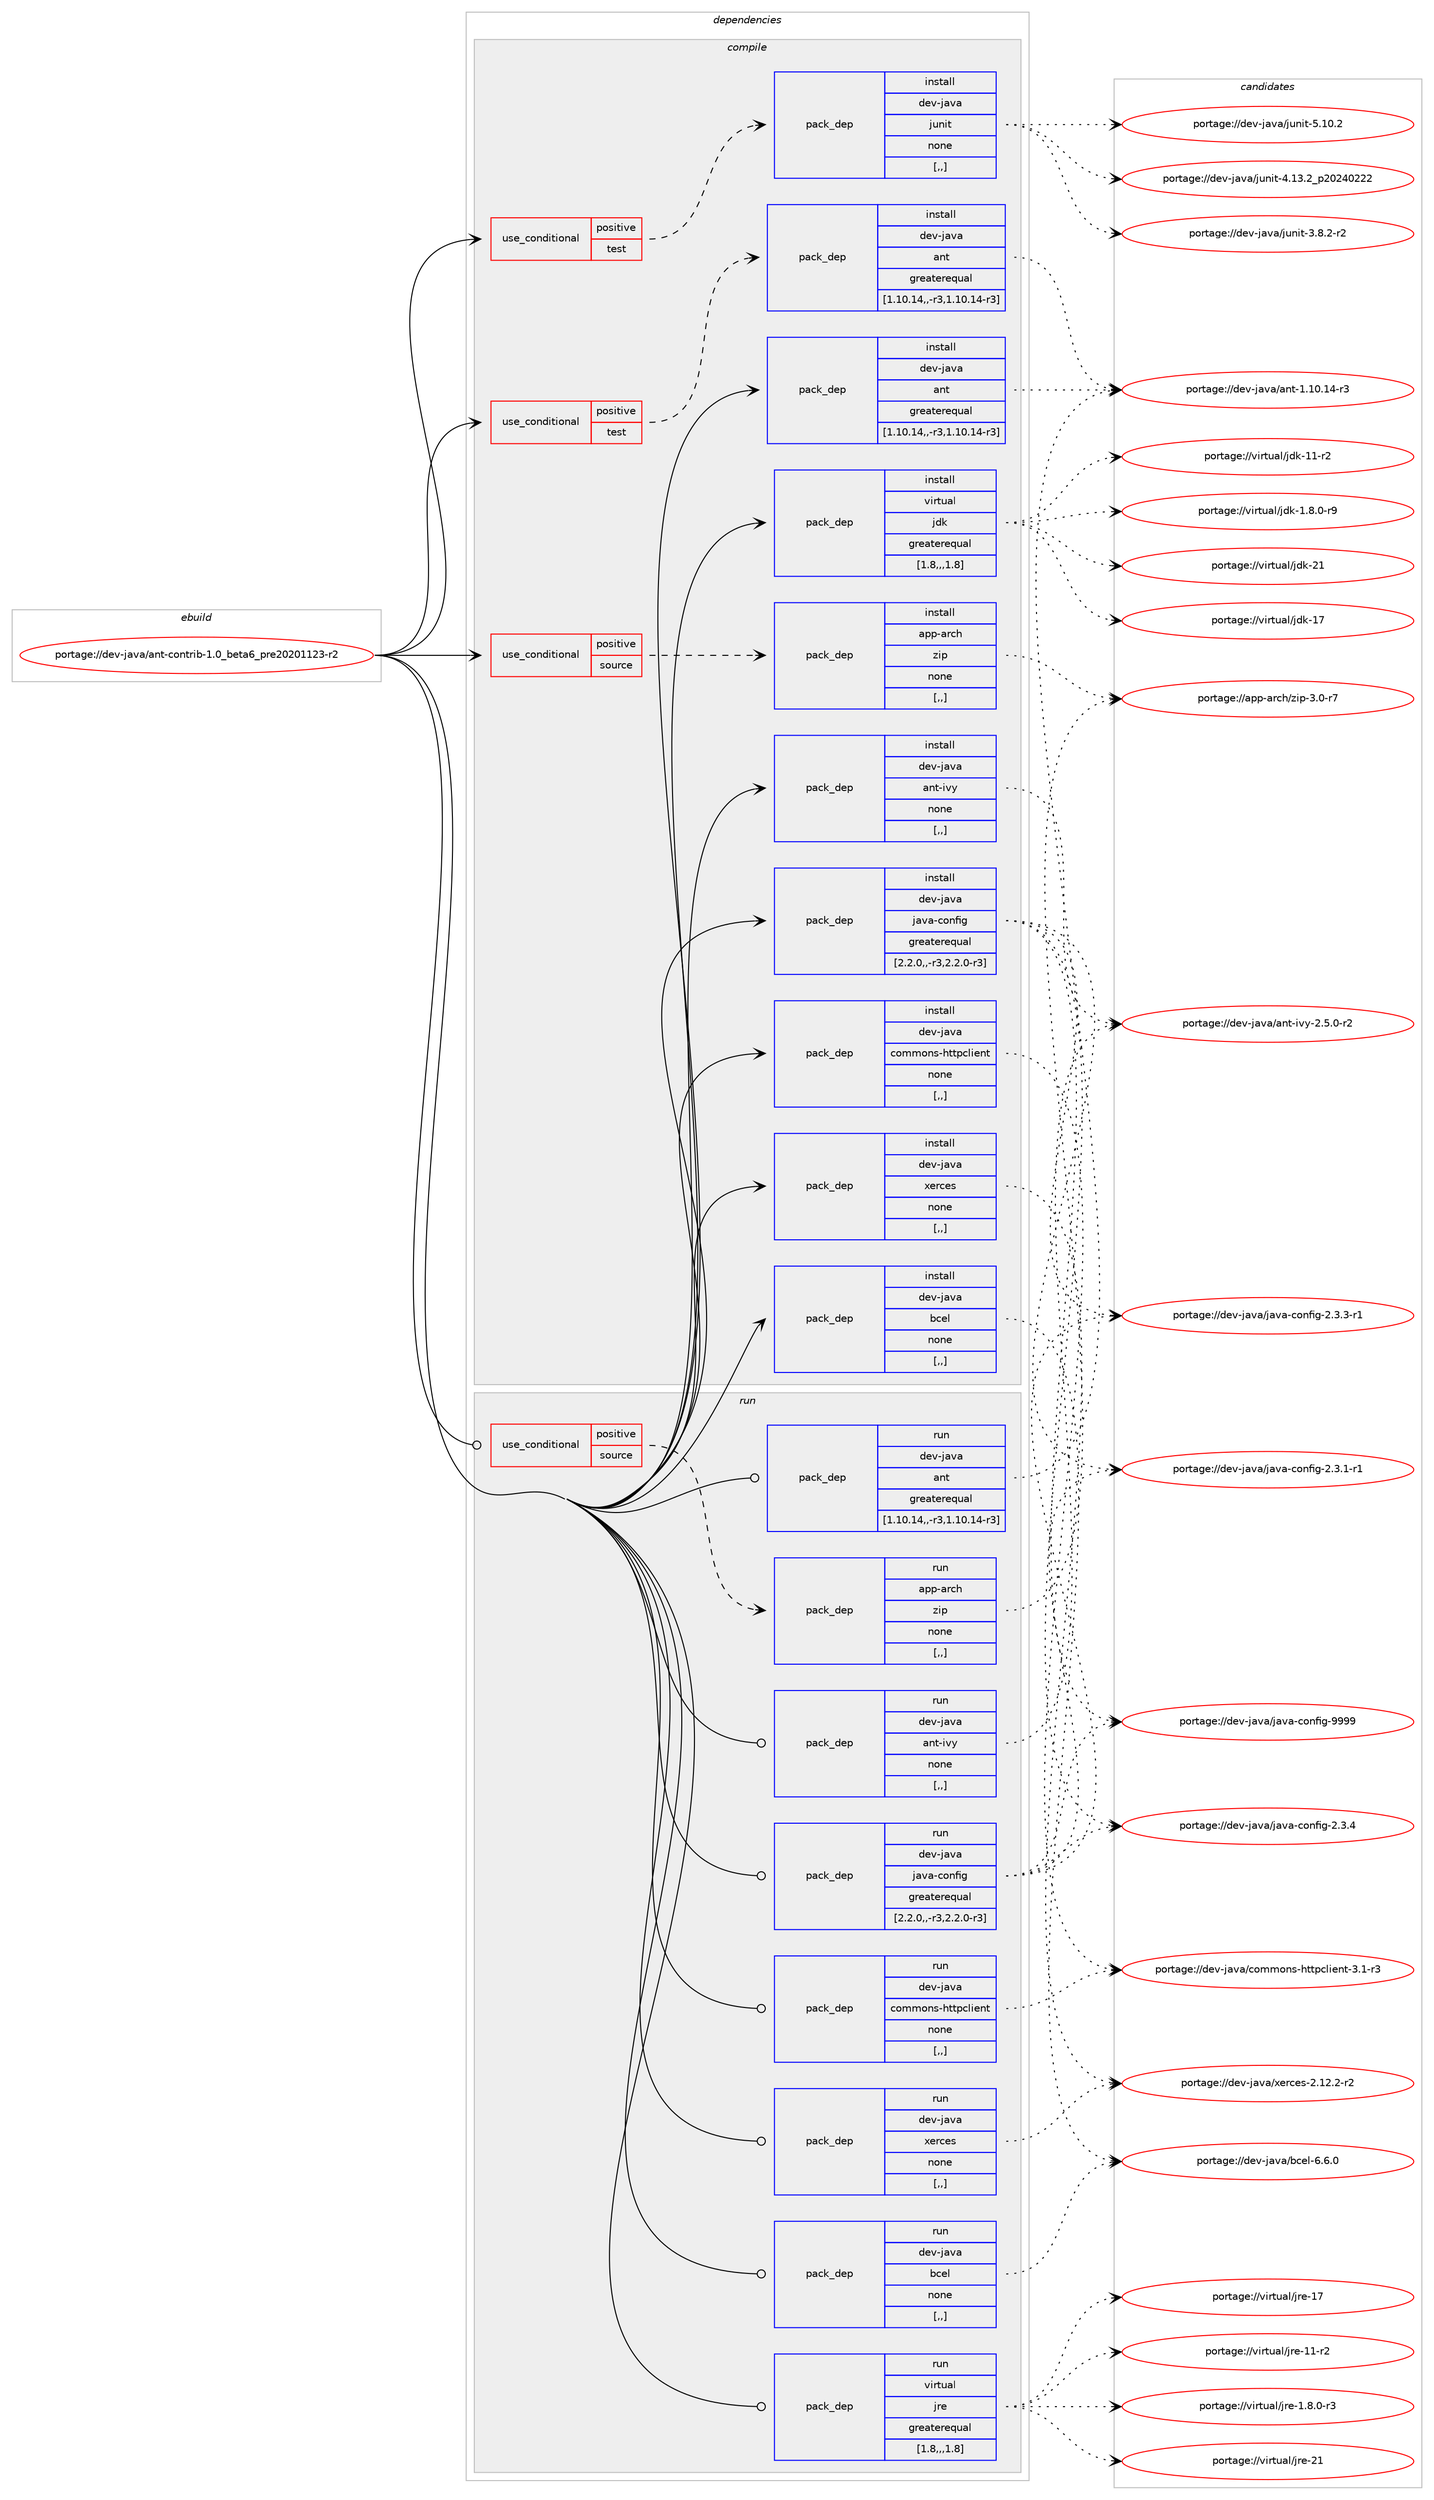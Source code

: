 digraph prolog {

# *************
# Graph options
# *************

newrank=true;
concentrate=true;
compound=true;
graph [rankdir=LR,fontname=Helvetica,fontsize=10,ranksep=1.5];#, ranksep=2.5, nodesep=0.2];
edge  [arrowhead=vee];
node  [fontname=Helvetica,fontsize=10];

# **********
# The ebuild
# **********

subgraph cluster_leftcol {
color=gray;
rank=same;
label=<<i>ebuild</i>>;
id [label="portage://dev-java/ant-contrib-1.0_beta6_pre20201123-r2", color=red, width=4, href="../dev-java/ant-contrib-1.0_beta6_pre20201123-r2.svg"];
}

# ****************
# The dependencies
# ****************

subgraph cluster_midcol {
color=gray;
label=<<i>dependencies</i>>;
subgraph cluster_compile {
fillcolor="#eeeeee";
style=filled;
label=<<i>compile</i>>;
subgraph cond21304 {
dependency91804 [label=<<TABLE BORDER="0" CELLBORDER="1" CELLSPACING="0" CELLPADDING="4"><TR><TD ROWSPAN="3" CELLPADDING="10">use_conditional</TD></TR><TR><TD>positive</TD></TR><TR><TD>source</TD></TR></TABLE>>, shape=none, color=red];
subgraph pack69457 {
dependency91805 [label=<<TABLE BORDER="0" CELLBORDER="1" CELLSPACING="0" CELLPADDING="4" WIDTH="220"><TR><TD ROWSPAN="6" CELLPADDING="30">pack_dep</TD></TR><TR><TD WIDTH="110">install</TD></TR><TR><TD>app-arch</TD></TR><TR><TD>zip</TD></TR><TR><TD>none</TD></TR><TR><TD>[,,]</TD></TR></TABLE>>, shape=none, color=blue];
}
dependency91804:e -> dependency91805:w [weight=20,style="dashed",arrowhead="vee"];
}
id:e -> dependency91804:w [weight=20,style="solid",arrowhead="vee"];
subgraph cond21305 {
dependency91806 [label=<<TABLE BORDER="0" CELLBORDER="1" CELLSPACING="0" CELLPADDING="4"><TR><TD ROWSPAN="3" CELLPADDING="10">use_conditional</TD></TR><TR><TD>positive</TD></TR><TR><TD>test</TD></TR></TABLE>>, shape=none, color=red];
subgraph pack69458 {
dependency91807 [label=<<TABLE BORDER="0" CELLBORDER="1" CELLSPACING="0" CELLPADDING="4" WIDTH="220"><TR><TD ROWSPAN="6" CELLPADDING="30">pack_dep</TD></TR><TR><TD WIDTH="110">install</TD></TR><TR><TD>dev-java</TD></TR><TR><TD>ant</TD></TR><TR><TD>greaterequal</TD></TR><TR><TD>[1.10.14,,-r3,1.10.14-r3]</TD></TR></TABLE>>, shape=none, color=blue];
}
dependency91806:e -> dependency91807:w [weight=20,style="dashed",arrowhead="vee"];
}
id:e -> dependency91806:w [weight=20,style="solid",arrowhead="vee"];
subgraph cond21306 {
dependency91808 [label=<<TABLE BORDER="0" CELLBORDER="1" CELLSPACING="0" CELLPADDING="4"><TR><TD ROWSPAN="3" CELLPADDING="10">use_conditional</TD></TR><TR><TD>positive</TD></TR><TR><TD>test</TD></TR></TABLE>>, shape=none, color=red];
subgraph pack69459 {
dependency91809 [label=<<TABLE BORDER="0" CELLBORDER="1" CELLSPACING="0" CELLPADDING="4" WIDTH="220"><TR><TD ROWSPAN="6" CELLPADDING="30">pack_dep</TD></TR><TR><TD WIDTH="110">install</TD></TR><TR><TD>dev-java</TD></TR><TR><TD>junit</TD></TR><TR><TD>none</TD></TR><TR><TD>[,,]</TD></TR></TABLE>>, shape=none, color=blue];
}
dependency91808:e -> dependency91809:w [weight=20,style="dashed",arrowhead="vee"];
}
id:e -> dependency91808:w [weight=20,style="solid",arrowhead="vee"];
subgraph pack69460 {
dependency91810 [label=<<TABLE BORDER="0" CELLBORDER="1" CELLSPACING="0" CELLPADDING="4" WIDTH="220"><TR><TD ROWSPAN="6" CELLPADDING="30">pack_dep</TD></TR><TR><TD WIDTH="110">install</TD></TR><TR><TD>dev-java</TD></TR><TR><TD>ant</TD></TR><TR><TD>greaterequal</TD></TR><TR><TD>[1.10.14,,-r3,1.10.14-r3]</TD></TR></TABLE>>, shape=none, color=blue];
}
id:e -> dependency91810:w [weight=20,style="solid",arrowhead="vee"];
subgraph pack69461 {
dependency91811 [label=<<TABLE BORDER="0" CELLBORDER="1" CELLSPACING="0" CELLPADDING="4" WIDTH="220"><TR><TD ROWSPAN="6" CELLPADDING="30">pack_dep</TD></TR><TR><TD WIDTH="110">install</TD></TR><TR><TD>dev-java</TD></TR><TR><TD>ant-ivy</TD></TR><TR><TD>none</TD></TR><TR><TD>[,,]</TD></TR></TABLE>>, shape=none, color=blue];
}
id:e -> dependency91811:w [weight=20,style="solid",arrowhead="vee"];
subgraph pack69462 {
dependency91812 [label=<<TABLE BORDER="0" CELLBORDER="1" CELLSPACING="0" CELLPADDING="4" WIDTH="220"><TR><TD ROWSPAN="6" CELLPADDING="30">pack_dep</TD></TR><TR><TD WIDTH="110">install</TD></TR><TR><TD>dev-java</TD></TR><TR><TD>bcel</TD></TR><TR><TD>none</TD></TR><TR><TD>[,,]</TD></TR></TABLE>>, shape=none, color=blue];
}
id:e -> dependency91812:w [weight=20,style="solid",arrowhead="vee"];
subgraph pack69463 {
dependency91813 [label=<<TABLE BORDER="0" CELLBORDER="1" CELLSPACING="0" CELLPADDING="4" WIDTH="220"><TR><TD ROWSPAN="6" CELLPADDING="30">pack_dep</TD></TR><TR><TD WIDTH="110">install</TD></TR><TR><TD>dev-java</TD></TR><TR><TD>commons-httpclient</TD></TR><TR><TD>none</TD></TR><TR><TD>[,,]</TD></TR></TABLE>>, shape=none, color=blue];
}
id:e -> dependency91813:w [weight=20,style="solid",arrowhead="vee"];
subgraph pack69464 {
dependency91814 [label=<<TABLE BORDER="0" CELLBORDER="1" CELLSPACING="0" CELLPADDING="4" WIDTH="220"><TR><TD ROWSPAN="6" CELLPADDING="30">pack_dep</TD></TR><TR><TD WIDTH="110">install</TD></TR><TR><TD>dev-java</TD></TR><TR><TD>java-config</TD></TR><TR><TD>greaterequal</TD></TR><TR><TD>[2.2.0,,-r3,2.2.0-r3]</TD></TR></TABLE>>, shape=none, color=blue];
}
id:e -> dependency91814:w [weight=20,style="solid",arrowhead="vee"];
subgraph pack69465 {
dependency91815 [label=<<TABLE BORDER="0" CELLBORDER="1" CELLSPACING="0" CELLPADDING="4" WIDTH="220"><TR><TD ROWSPAN="6" CELLPADDING="30">pack_dep</TD></TR><TR><TD WIDTH="110">install</TD></TR><TR><TD>dev-java</TD></TR><TR><TD>xerces</TD></TR><TR><TD>none</TD></TR><TR><TD>[,,]</TD></TR></TABLE>>, shape=none, color=blue];
}
id:e -> dependency91815:w [weight=20,style="solid",arrowhead="vee"];
subgraph pack69466 {
dependency91816 [label=<<TABLE BORDER="0" CELLBORDER="1" CELLSPACING="0" CELLPADDING="4" WIDTH="220"><TR><TD ROWSPAN="6" CELLPADDING="30">pack_dep</TD></TR><TR><TD WIDTH="110">install</TD></TR><TR><TD>virtual</TD></TR><TR><TD>jdk</TD></TR><TR><TD>greaterequal</TD></TR><TR><TD>[1.8,,,1.8]</TD></TR></TABLE>>, shape=none, color=blue];
}
id:e -> dependency91816:w [weight=20,style="solid",arrowhead="vee"];
}
subgraph cluster_compileandrun {
fillcolor="#eeeeee";
style=filled;
label=<<i>compile and run</i>>;
}
subgraph cluster_run {
fillcolor="#eeeeee";
style=filled;
label=<<i>run</i>>;
subgraph cond21307 {
dependency91817 [label=<<TABLE BORDER="0" CELLBORDER="1" CELLSPACING="0" CELLPADDING="4"><TR><TD ROWSPAN="3" CELLPADDING="10">use_conditional</TD></TR><TR><TD>positive</TD></TR><TR><TD>source</TD></TR></TABLE>>, shape=none, color=red];
subgraph pack69467 {
dependency91818 [label=<<TABLE BORDER="0" CELLBORDER="1" CELLSPACING="0" CELLPADDING="4" WIDTH="220"><TR><TD ROWSPAN="6" CELLPADDING="30">pack_dep</TD></TR><TR><TD WIDTH="110">run</TD></TR><TR><TD>app-arch</TD></TR><TR><TD>zip</TD></TR><TR><TD>none</TD></TR><TR><TD>[,,]</TD></TR></TABLE>>, shape=none, color=blue];
}
dependency91817:e -> dependency91818:w [weight=20,style="dashed",arrowhead="vee"];
}
id:e -> dependency91817:w [weight=20,style="solid",arrowhead="odot"];
subgraph pack69468 {
dependency91819 [label=<<TABLE BORDER="0" CELLBORDER="1" CELLSPACING="0" CELLPADDING="4" WIDTH="220"><TR><TD ROWSPAN="6" CELLPADDING="30">pack_dep</TD></TR><TR><TD WIDTH="110">run</TD></TR><TR><TD>dev-java</TD></TR><TR><TD>ant</TD></TR><TR><TD>greaterequal</TD></TR><TR><TD>[1.10.14,,-r3,1.10.14-r3]</TD></TR></TABLE>>, shape=none, color=blue];
}
id:e -> dependency91819:w [weight=20,style="solid",arrowhead="odot"];
subgraph pack69469 {
dependency91820 [label=<<TABLE BORDER="0" CELLBORDER="1" CELLSPACING="0" CELLPADDING="4" WIDTH="220"><TR><TD ROWSPAN="6" CELLPADDING="30">pack_dep</TD></TR><TR><TD WIDTH="110">run</TD></TR><TR><TD>dev-java</TD></TR><TR><TD>ant-ivy</TD></TR><TR><TD>none</TD></TR><TR><TD>[,,]</TD></TR></TABLE>>, shape=none, color=blue];
}
id:e -> dependency91820:w [weight=20,style="solid",arrowhead="odot"];
subgraph pack69470 {
dependency91821 [label=<<TABLE BORDER="0" CELLBORDER="1" CELLSPACING="0" CELLPADDING="4" WIDTH="220"><TR><TD ROWSPAN="6" CELLPADDING="30">pack_dep</TD></TR><TR><TD WIDTH="110">run</TD></TR><TR><TD>dev-java</TD></TR><TR><TD>bcel</TD></TR><TR><TD>none</TD></TR><TR><TD>[,,]</TD></TR></TABLE>>, shape=none, color=blue];
}
id:e -> dependency91821:w [weight=20,style="solid",arrowhead="odot"];
subgraph pack69471 {
dependency91822 [label=<<TABLE BORDER="0" CELLBORDER="1" CELLSPACING="0" CELLPADDING="4" WIDTH="220"><TR><TD ROWSPAN="6" CELLPADDING="30">pack_dep</TD></TR><TR><TD WIDTH="110">run</TD></TR><TR><TD>dev-java</TD></TR><TR><TD>commons-httpclient</TD></TR><TR><TD>none</TD></TR><TR><TD>[,,]</TD></TR></TABLE>>, shape=none, color=blue];
}
id:e -> dependency91822:w [weight=20,style="solid",arrowhead="odot"];
subgraph pack69472 {
dependency91823 [label=<<TABLE BORDER="0" CELLBORDER="1" CELLSPACING="0" CELLPADDING="4" WIDTH="220"><TR><TD ROWSPAN="6" CELLPADDING="30">pack_dep</TD></TR><TR><TD WIDTH="110">run</TD></TR><TR><TD>dev-java</TD></TR><TR><TD>java-config</TD></TR><TR><TD>greaterequal</TD></TR><TR><TD>[2.2.0,,-r3,2.2.0-r3]</TD></TR></TABLE>>, shape=none, color=blue];
}
id:e -> dependency91823:w [weight=20,style="solid",arrowhead="odot"];
subgraph pack69473 {
dependency91824 [label=<<TABLE BORDER="0" CELLBORDER="1" CELLSPACING="0" CELLPADDING="4" WIDTH="220"><TR><TD ROWSPAN="6" CELLPADDING="30">pack_dep</TD></TR><TR><TD WIDTH="110">run</TD></TR><TR><TD>dev-java</TD></TR><TR><TD>xerces</TD></TR><TR><TD>none</TD></TR><TR><TD>[,,]</TD></TR></TABLE>>, shape=none, color=blue];
}
id:e -> dependency91824:w [weight=20,style="solid",arrowhead="odot"];
subgraph pack69474 {
dependency91825 [label=<<TABLE BORDER="0" CELLBORDER="1" CELLSPACING="0" CELLPADDING="4" WIDTH="220"><TR><TD ROWSPAN="6" CELLPADDING="30">pack_dep</TD></TR><TR><TD WIDTH="110">run</TD></TR><TR><TD>virtual</TD></TR><TR><TD>jre</TD></TR><TR><TD>greaterequal</TD></TR><TR><TD>[1.8,,,1.8]</TD></TR></TABLE>>, shape=none, color=blue];
}
id:e -> dependency91825:w [weight=20,style="solid",arrowhead="odot"];
}
}

# **************
# The candidates
# **************

subgraph cluster_choices {
rank=same;
color=gray;
label=<<i>candidates</i>>;

subgraph choice69457 {
color=black;
nodesep=1;
choice9711211245971149910447122105112455146484511455 [label="portage://app-arch/zip-3.0-r7", color=red, width=4,href="../app-arch/zip-3.0-r7.svg"];
dependency91805:e -> choice9711211245971149910447122105112455146484511455:w [style=dotted,weight="100"];
}
subgraph choice69458 {
color=black;
nodesep=1;
choice100101118451069711897479711011645494649484649524511451 [label="portage://dev-java/ant-1.10.14-r3", color=red, width=4,href="../dev-java/ant-1.10.14-r3.svg"];
dependency91807:e -> choice100101118451069711897479711011645494649484649524511451:w [style=dotted,weight="100"];
}
subgraph choice69459 {
color=black;
nodesep=1;
choice1001011184510697118974710611711010511645534649484650 [label="portage://dev-java/junit-5.10.2", color=red, width=4,href="../dev-java/junit-5.10.2.svg"];
choice1001011184510697118974710611711010511645524649514650951125048505248505050 [label="portage://dev-java/junit-4.13.2_p20240222", color=red, width=4,href="../dev-java/junit-4.13.2_p20240222.svg"];
choice100101118451069711897471061171101051164551465646504511450 [label="portage://dev-java/junit-3.8.2-r2", color=red, width=4,href="../dev-java/junit-3.8.2-r2.svg"];
dependency91809:e -> choice1001011184510697118974710611711010511645534649484650:w [style=dotted,weight="100"];
dependency91809:e -> choice1001011184510697118974710611711010511645524649514650951125048505248505050:w [style=dotted,weight="100"];
dependency91809:e -> choice100101118451069711897471061171101051164551465646504511450:w [style=dotted,weight="100"];
}
subgraph choice69460 {
color=black;
nodesep=1;
choice100101118451069711897479711011645494649484649524511451 [label="portage://dev-java/ant-1.10.14-r3", color=red, width=4,href="../dev-java/ant-1.10.14-r3.svg"];
dependency91810:e -> choice100101118451069711897479711011645494649484649524511451:w [style=dotted,weight="100"];
}
subgraph choice69461 {
color=black;
nodesep=1;
choice1001011184510697118974797110116451051181214550465346484511450 [label="portage://dev-java/ant-ivy-2.5.0-r2", color=red, width=4,href="../dev-java/ant-ivy-2.5.0-r2.svg"];
dependency91811:e -> choice1001011184510697118974797110116451051181214550465346484511450:w [style=dotted,weight="100"];
}
subgraph choice69462 {
color=black;
nodesep=1;
choice100101118451069711897479899101108455446544648 [label="portage://dev-java/bcel-6.6.0", color=red, width=4,href="../dev-java/bcel-6.6.0.svg"];
dependency91812:e -> choice100101118451069711897479899101108455446544648:w [style=dotted,weight="100"];
}
subgraph choice69463 {
color=black;
nodesep=1;
choice10010111845106971189747991111091091111101154510411611611299108105101110116455146494511451 [label="portage://dev-java/commons-httpclient-3.1-r3", color=red, width=4,href="../dev-java/commons-httpclient-3.1-r3.svg"];
dependency91813:e -> choice10010111845106971189747991111091091111101154510411611611299108105101110116455146494511451:w [style=dotted,weight="100"];
}
subgraph choice69464 {
color=black;
nodesep=1;
choice10010111845106971189747106971189745991111101021051034557575757 [label="portage://dev-java/java-config-9999", color=red, width=4,href="../dev-java/java-config-9999.svg"];
choice1001011184510697118974710697118974599111110102105103455046514652 [label="portage://dev-java/java-config-2.3.4", color=red, width=4,href="../dev-java/java-config-2.3.4.svg"];
choice10010111845106971189747106971189745991111101021051034550465146514511449 [label="portage://dev-java/java-config-2.3.3-r1", color=red, width=4,href="../dev-java/java-config-2.3.3-r1.svg"];
choice10010111845106971189747106971189745991111101021051034550465146494511449 [label="portage://dev-java/java-config-2.3.1-r1", color=red, width=4,href="../dev-java/java-config-2.3.1-r1.svg"];
dependency91814:e -> choice10010111845106971189747106971189745991111101021051034557575757:w [style=dotted,weight="100"];
dependency91814:e -> choice1001011184510697118974710697118974599111110102105103455046514652:w [style=dotted,weight="100"];
dependency91814:e -> choice10010111845106971189747106971189745991111101021051034550465146514511449:w [style=dotted,weight="100"];
dependency91814:e -> choice10010111845106971189747106971189745991111101021051034550465146494511449:w [style=dotted,weight="100"];
}
subgraph choice69465 {
color=black;
nodesep=1;
choice1001011184510697118974712010111499101115455046495046504511450 [label="portage://dev-java/xerces-2.12.2-r2", color=red, width=4,href="../dev-java/xerces-2.12.2-r2.svg"];
dependency91815:e -> choice1001011184510697118974712010111499101115455046495046504511450:w [style=dotted,weight="100"];
}
subgraph choice69466 {
color=black;
nodesep=1;
choice1181051141161179710847106100107455049 [label="portage://virtual/jdk-21", color=red, width=4,href="../virtual/jdk-21.svg"];
choice1181051141161179710847106100107454955 [label="portage://virtual/jdk-17", color=red, width=4,href="../virtual/jdk-17.svg"];
choice11810511411611797108471061001074549494511450 [label="portage://virtual/jdk-11-r2", color=red, width=4,href="../virtual/jdk-11-r2.svg"];
choice11810511411611797108471061001074549465646484511457 [label="portage://virtual/jdk-1.8.0-r9", color=red, width=4,href="../virtual/jdk-1.8.0-r9.svg"];
dependency91816:e -> choice1181051141161179710847106100107455049:w [style=dotted,weight="100"];
dependency91816:e -> choice1181051141161179710847106100107454955:w [style=dotted,weight="100"];
dependency91816:e -> choice11810511411611797108471061001074549494511450:w [style=dotted,weight="100"];
dependency91816:e -> choice11810511411611797108471061001074549465646484511457:w [style=dotted,weight="100"];
}
subgraph choice69467 {
color=black;
nodesep=1;
choice9711211245971149910447122105112455146484511455 [label="portage://app-arch/zip-3.0-r7", color=red, width=4,href="../app-arch/zip-3.0-r7.svg"];
dependency91818:e -> choice9711211245971149910447122105112455146484511455:w [style=dotted,weight="100"];
}
subgraph choice69468 {
color=black;
nodesep=1;
choice100101118451069711897479711011645494649484649524511451 [label="portage://dev-java/ant-1.10.14-r3", color=red, width=4,href="../dev-java/ant-1.10.14-r3.svg"];
dependency91819:e -> choice100101118451069711897479711011645494649484649524511451:w [style=dotted,weight="100"];
}
subgraph choice69469 {
color=black;
nodesep=1;
choice1001011184510697118974797110116451051181214550465346484511450 [label="portage://dev-java/ant-ivy-2.5.0-r2", color=red, width=4,href="../dev-java/ant-ivy-2.5.0-r2.svg"];
dependency91820:e -> choice1001011184510697118974797110116451051181214550465346484511450:w [style=dotted,weight="100"];
}
subgraph choice69470 {
color=black;
nodesep=1;
choice100101118451069711897479899101108455446544648 [label="portage://dev-java/bcel-6.6.0", color=red, width=4,href="../dev-java/bcel-6.6.0.svg"];
dependency91821:e -> choice100101118451069711897479899101108455446544648:w [style=dotted,weight="100"];
}
subgraph choice69471 {
color=black;
nodesep=1;
choice10010111845106971189747991111091091111101154510411611611299108105101110116455146494511451 [label="portage://dev-java/commons-httpclient-3.1-r3", color=red, width=4,href="../dev-java/commons-httpclient-3.1-r3.svg"];
dependency91822:e -> choice10010111845106971189747991111091091111101154510411611611299108105101110116455146494511451:w [style=dotted,weight="100"];
}
subgraph choice69472 {
color=black;
nodesep=1;
choice10010111845106971189747106971189745991111101021051034557575757 [label="portage://dev-java/java-config-9999", color=red, width=4,href="../dev-java/java-config-9999.svg"];
choice1001011184510697118974710697118974599111110102105103455046514652 [label="portage://dev-java/java-config-2.3.4", color=red, width=4,href="../dev-java/java-config-2.3.4.svg"];
choice10010111845106971189747106971189745991111101021051034550465146514511449 [label="portage://dev-java/java-config-2.3.3-r1", color=red, width=4,href="../dev-java/java-config-2.3.3-r1.svg"];
choice10010111845106971189747106971189745991111101021051034550465146494511449 [label="portage://dev-java/java-config-2.3.1-r1", color=red, width=4,href="../dev-java/java-config-2.3.1-r1.svg"];
dependency91823:e -> choice10010111845106971189747106971189745991111101021051034557575757:w [style=dotted,weight="100"];
dependency91823:e -> choice1001011184510697118974710697118974599111110102105103455046514652:w [style=dotted,weight="100"];
dependency91823:e -> choice10010111845106971189747106971189745991111101021051034550465146514511449:w [style=dotted,weight="100"];
dependency91823:e -> choice10010111845106971189747106971189745991111101021051034550465146494511449:w [style=dotted,weight="100"];
}
subgraph choice69473 {
color=black;
nodesep=1;
choice1001011184510697118974712010111499101115455046495046504511450 [label="portage://dev-java/xerces-2.12.2-r2", color=red, width=4,href="../dev-java/xerces-2.12.2-r2.svg"];
dependency91824:e -> choice1001011184510697118974712010111499101115455046495046504511450:w [style=dotted,weight="100"];
}
subgraph choice69474 {
color=black;
nodesep=1;
choice1181051141161179710847106114101455049 [label="portage://virtual/jre-21", color=red, width=4,href="../virtual/jre-21.svg"];
choice1181051141161179710847106114101454955 [label="portage://virtual/jre-17", color=red, width=4,href="../virtual/jre-17.svg"];
choice11810511411611797108471061141014549494511450 [label="portage://virtual/jre-11-r2", color=red, width=4,href="../virtual/jre-11-r2.svg"];
choice11810511411611797108471061141014549465646484511451 [label="portage://virtual/jre-1.8.0-r3", color=red, width=4,href="../virtual/jre-1.8.0-r3.svg"];
dependency91825:e -> choice1181051141161179710847106114101455049:w [style=dotted,weight="100"];
dependency91825:e -> choice1181051141161179710847106114101454955:w [style=dotted,weight="100"];
dependency91825:e -> choice11810511411611797108471061141014549494511450:w [style=dotted,weight="100"];
dependency91825:e -> choice11810511411611797108471061141014549465646484511451:w [style=dotted,weight="100"];
}
}

}
